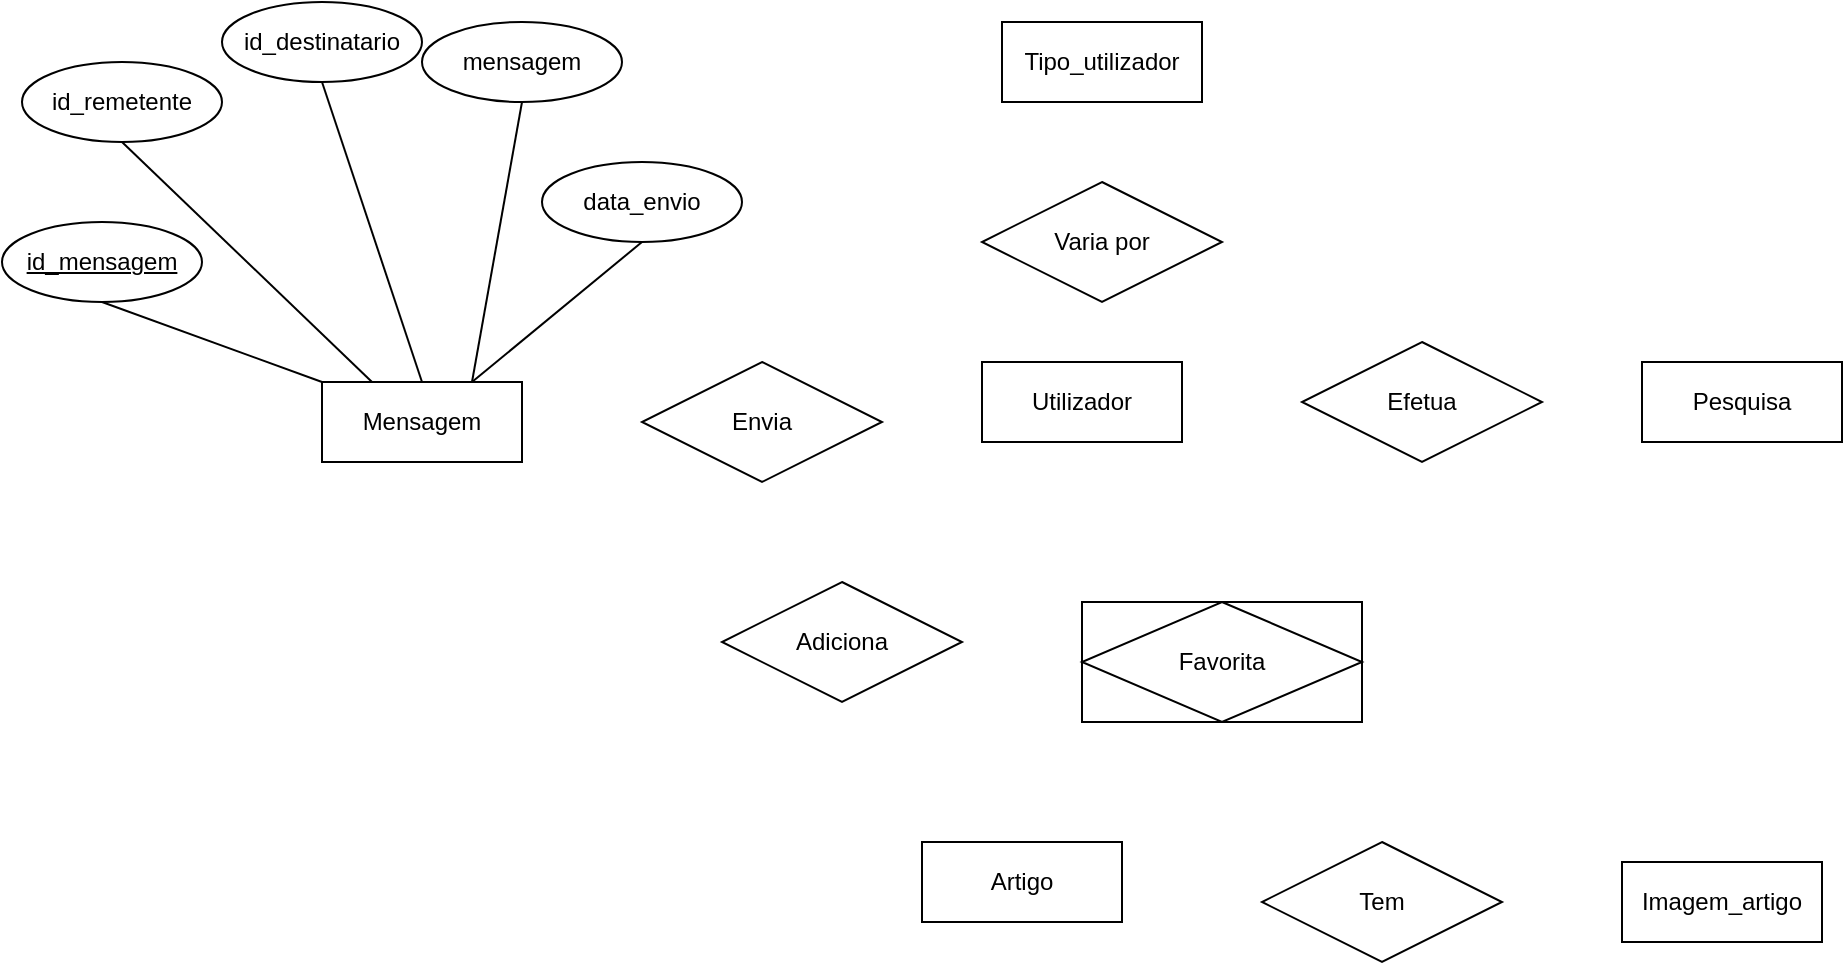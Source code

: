 <mxfile version="26.2.14">
  <diagram id="R2lEEEUBdFMjLlhIrx00" name="Page-1">
    <mxGraphModel dx="1756" dy="1589" grid="1" gridSize="10" guides="1" tooltips="1" connect="1" arrows="1" fold="1" page="1" pageScale="1" pageWidth="850" pageHeight="1100" math="0" shadow="0" extFonts="Permanent Marker^https://fonts.googleapis.com/css?family=Permanent+Marker">
      <root>
        <mxCell id="0" />
        <mxCell id="1" parent="0" />
        <mxCell id="TPrVQ2vfuo1EL82JjgPy-2" value="Utilizador" style="whiteSpace=wrap;html=1;align=center;" vertex="1" parent="1">
          <mxGeometry x="90" y="-50" width="100" height="40" as="geometry" />
        </mxCell>
        <mxCell id="TPrVQ2vfuo1EL82JjgPy-5" value="Tipo_utilizador" style="whiteSpace=wrap;html=1;align=center;" vertex="1" parent="1">
          <mxGeometry x="100" y="-220" width="100" height="40" as="geometry" />
        </mxCell>
        <mxCell id="TPrVQ2vfuo1EL82JjgPy-6" value="Artigo" style="whiteSpace=wrap;html=1;align=center;" vertex="1" parent="1">
          <mxGeometry x="60" y="190" width="100" height="40" as="geometry" />
        </mxCell>
        <mxCell id="TPrVQ2vfuo1EL82JjgPy-7" value="Imagem_artigo" style="whiteSpace=wrap;html=1;align=center;" vertex="1" parent="1">
          <mxGeometry x="410" y="200" width="100" height="40" as="geometry" />
        </mxCell>
        <mxCell id="TPrVQ2vfuo1EL82JjgPy-13" value="Mensagem" style="whiteSpace=wrap;html=1;align=center;" vertex="1" parent="1">
          <mxGeometry x="-240" y="-40" width="100" height="40" as="geometry" />
        </mxCell>
        <mxCell id="TPrVQ2vfuo1EL82JjgPy-16" value="Adiciona" style="shape=rhombus;perimeter=rhombusPerimeter;whiteSpace=wrap;html=1;align=center;" vertex="1" parent="1">
          <mxGeometry x="-40" y="60" width="120" height="60" as="geometry" />
        </mxCell>
        <mxCell id="TPrVQ2vfuo1EL82JjgPy-19" value="Envia" style="shape=rhombus;perimeter=rhombusPerimeter;whiteSpace=wrap;html=1;align=center;" vertex="1" parent="1">
          <mxGeometry x="-80" y="-50" width="120" height="60" as="geometry" />
        </mxCell>
        <mxCell id="TPrVQ2vfuo1EL82JjgPy-21" value="Varia por" style="shape=rhombus;perimeter=rhombusPerimeter;whiteSpace=wrap;html=1;align=center;" vertex="1" parent="1">
          <mxGeometry x="90" y="-140" width="120" height="60" as="geometry" />
        </mxCell>
        <mxCell id="TPrVQ2vfuo1EL82JjgPy-22" value="Tem" style="shape=rhombus;perimeter=rhombusPerimeter;whiteSpace=wrap;html=1;align=center;" vertex="1" parent="1">
          <mxGeometry x="230" y="190" width="120" height="60" as="geometry" />
        </mxCell>
        <mxCell id="TPrVQ2vfuo1EL82JjgPy-23" value="Efetua" style="shape=rhombus;perimeter=rhombusPerimeter;whiteSpace=wrap;html=1;align=center;" vertex="1" parent="1">
          <mxGeometry x="250" y="-60" width="120" height="60" as="geometry" />
        </mxCell>
        <mxCell id="TPrVQ2vfuo1EL82JjgPy-24" value="Pesquisa" style="whiteSpace=wrap;html=1;align=center;" vertex="1" parent="1">
          <mxGeometry x="420" y="-50" width="100" height="40" as="geometry" />
        </mxCell>
        <mxCell id="TPrVQ2vfuo1EL82JjgPy-25" value="Favorita" style="shape=associativeEntity;whiteSpace=wrap;html=1;align=center;" vertex="1" parent="1">
          <mxGeometry x="140" y="70" width="140" height="60" as="geometry" />
        </mxCell>
        <mxCell id="TPrVQ2vfuo1EL82JjgPy-27" style="edgeStyle=orthogonalEdgeStyle;rounded=0;orthogonalLoop=1;jettySize=auto;html=1;exitX=0.5;exitY=1;exitDx=0;exitDy=0;" edge="1" parent="1">
          <mxGeometry relative="1" as="geometry">
            <mxPoint x="-330" y="-80" as="sourcePoint" />
            <mxPoint x="-330" y="-80" as="targetPoint" />
          </mxGeometry>
        </mxCell>
        <mxCell id="TPrVQ2vfuo1EL82JjgPy-29" value="" style="endArrow=none;html=1;rounded=0;entryX=0.5;entryY=1;entryDx=0;entryDy=0;exitX=0;exitY=0;exitDx=0;exitDy=0;" edge="1" parent="1" source="TPrVQ2vfuo1EL82JjgPy-13" target="TPrVQ2vfuo1EL82JjgPy-40">
          <mxGeometry relative="1" as="geometry">
            <mxPoint x="-30" y="10" as="sourcePoint" />
            <mxPoint x="-330" y="-80" as="targetPoint" />
          </mxGeometry>
        </mxCell>
        <mxCell id="TPrVQ2vfuo1EL82JjgPy-31" value="" style="endArrow=none;html=1;rounded=0;entryX=0.5;entryY=1;entryDx=0;entryDy=0;exitX=0.25;exitY=0;exitDx=0;exitDy=0;" edge="1" parent="1" target="TPrVQ2vfuo1EL82JjgPy-41" source="TPrVQ2vfuo1EL82JjgPy-13">
          <mxGeometry relative="1" as="geometry">
            <mxPoint x="-160" y="-70" as="sourcePoint" />
            <mxPoint x="-300" y="-130" as="targetPoint" />
          </mxGeometry>
        </mxCell>
        <mxCell id="TPrVQ2vfuo1EL82JjgPy-33" value="" style="endArrow=none;html=1;rounded=0;entryX=0.5;entryY=1;entryDx=0;entryDy=0;exitX=0.5;exitY=0;exitDx=0;exitDy=0;" edge="1" parent="1" target="TPrVQ2vfuo1EL82JjgPy-42" source="TPrVQ2vfuo1EL82JjgPy-13">
          <mxGeometry relative="1" as="geometry">
            <mxPoint x="-90" y="-50" as="sourcePoint" />
            <mxPoint x="-230" y="-160" as="targetPoint" />
          </mxGeometry>
        </mxCell>
        <mxCell id="TPrVQ2vfuo1EL82JjgPy-36" value="" style="endArrow=none;html=1;rounded=0;entryX=0.5;entryY=1;entryDx=0;entryDy=0;exitX=0.75;exitY=0;exitDx=0;exitDy=0;" edge="1" parent="1" target="TPrVQ2vfuo1EL82JjgPy-43" source="TPrVQ2vfuo1EL82JjgPy-13">
          <mxGeometry relative="1" as="geometry">
            <mxPoint x="-180" y="-30" as="sourcePoint" />
            <mxPoint x="-150" y="-180" as="targetPoint" />
          </mxGeometry>
        </mxCell>
        <mxCell id="TPrVQ2vfuo1EL82JjgPy-38" value="" style="endArrow=none;html=1;rounded=0;entryX=0.5;entryY=1;entryDx=0;entryDy=0;exitX=0.75;exitY=0;exitDx=0;exitDy=0;" edge="1" parent="1" target="TPrVQ2vfuo1EL82JjgPy-44" source="TPrVQ2vfuo1EL82JjgPy-13">
          <mxGeometry relative="1" as="geometry">
            <mxPoint x="-170" y="-20" as="sourcePoint" />
            <mxPoint x="-80" y="-140" as="targetPoint" />
          </mxGeometry>
        </mxCell>
        <mxCell id="TPrVQ2vfuo1EL82JjgPy-40" value="id_mensagem" style="ellipse;whiteSpace=wrap;html=1;align=center;fontStyle=4;" vertex="1" parent="1">
          <mxGeometry x="-400" y="-120" width="100" height="40" as="geometry" />
        </mxCell>
        <mxCell id="TPrVQ2vfuo1EL82JjgPy-41" value="id_remetente" style="ellipse;whiteSpace=wrap;html=1;align=center;" vertex="1" parent="1">
          <mxGeometry x="-390" y="-200" width="100" height="40" as="geometry" />
        </mxCell>
        <mxCell id="TPrVQ2vfuo1EL82JjgPy-42" value="id_destinatario" style="ellipse;whiteSpace=wrap;html=1;align=center;" vertex="1" parent="1">
          <mxGeometry x="-290" y="-230" width="100" height="40" as="geometry" />
        </mxCell>
        <mxCell id="TPrVQ2vfuo1EL82JjgPy-43" value="mensagem" style="ellipse;whiteSpace=wrap;html=1;align=center;" vertex="1" parent="1">
          <mxGeometry x="-190" y="-220" width="100" height="40" as="geometry" />
        </mxCell>
        <mxCell id="TPrVQ2vfuo1EL82JjgPy-44" value="data_envio" style="ellipse;whiteSpace=wrap;html=1;align=center;" vertex="1" parent="1">
          <mxGeometry x="-130" y="-150" width="100" height="40" as="geometry" />
        </mxCell>
      </root>
    </mxGraphModel>
  </diagram>
</mxfile>
